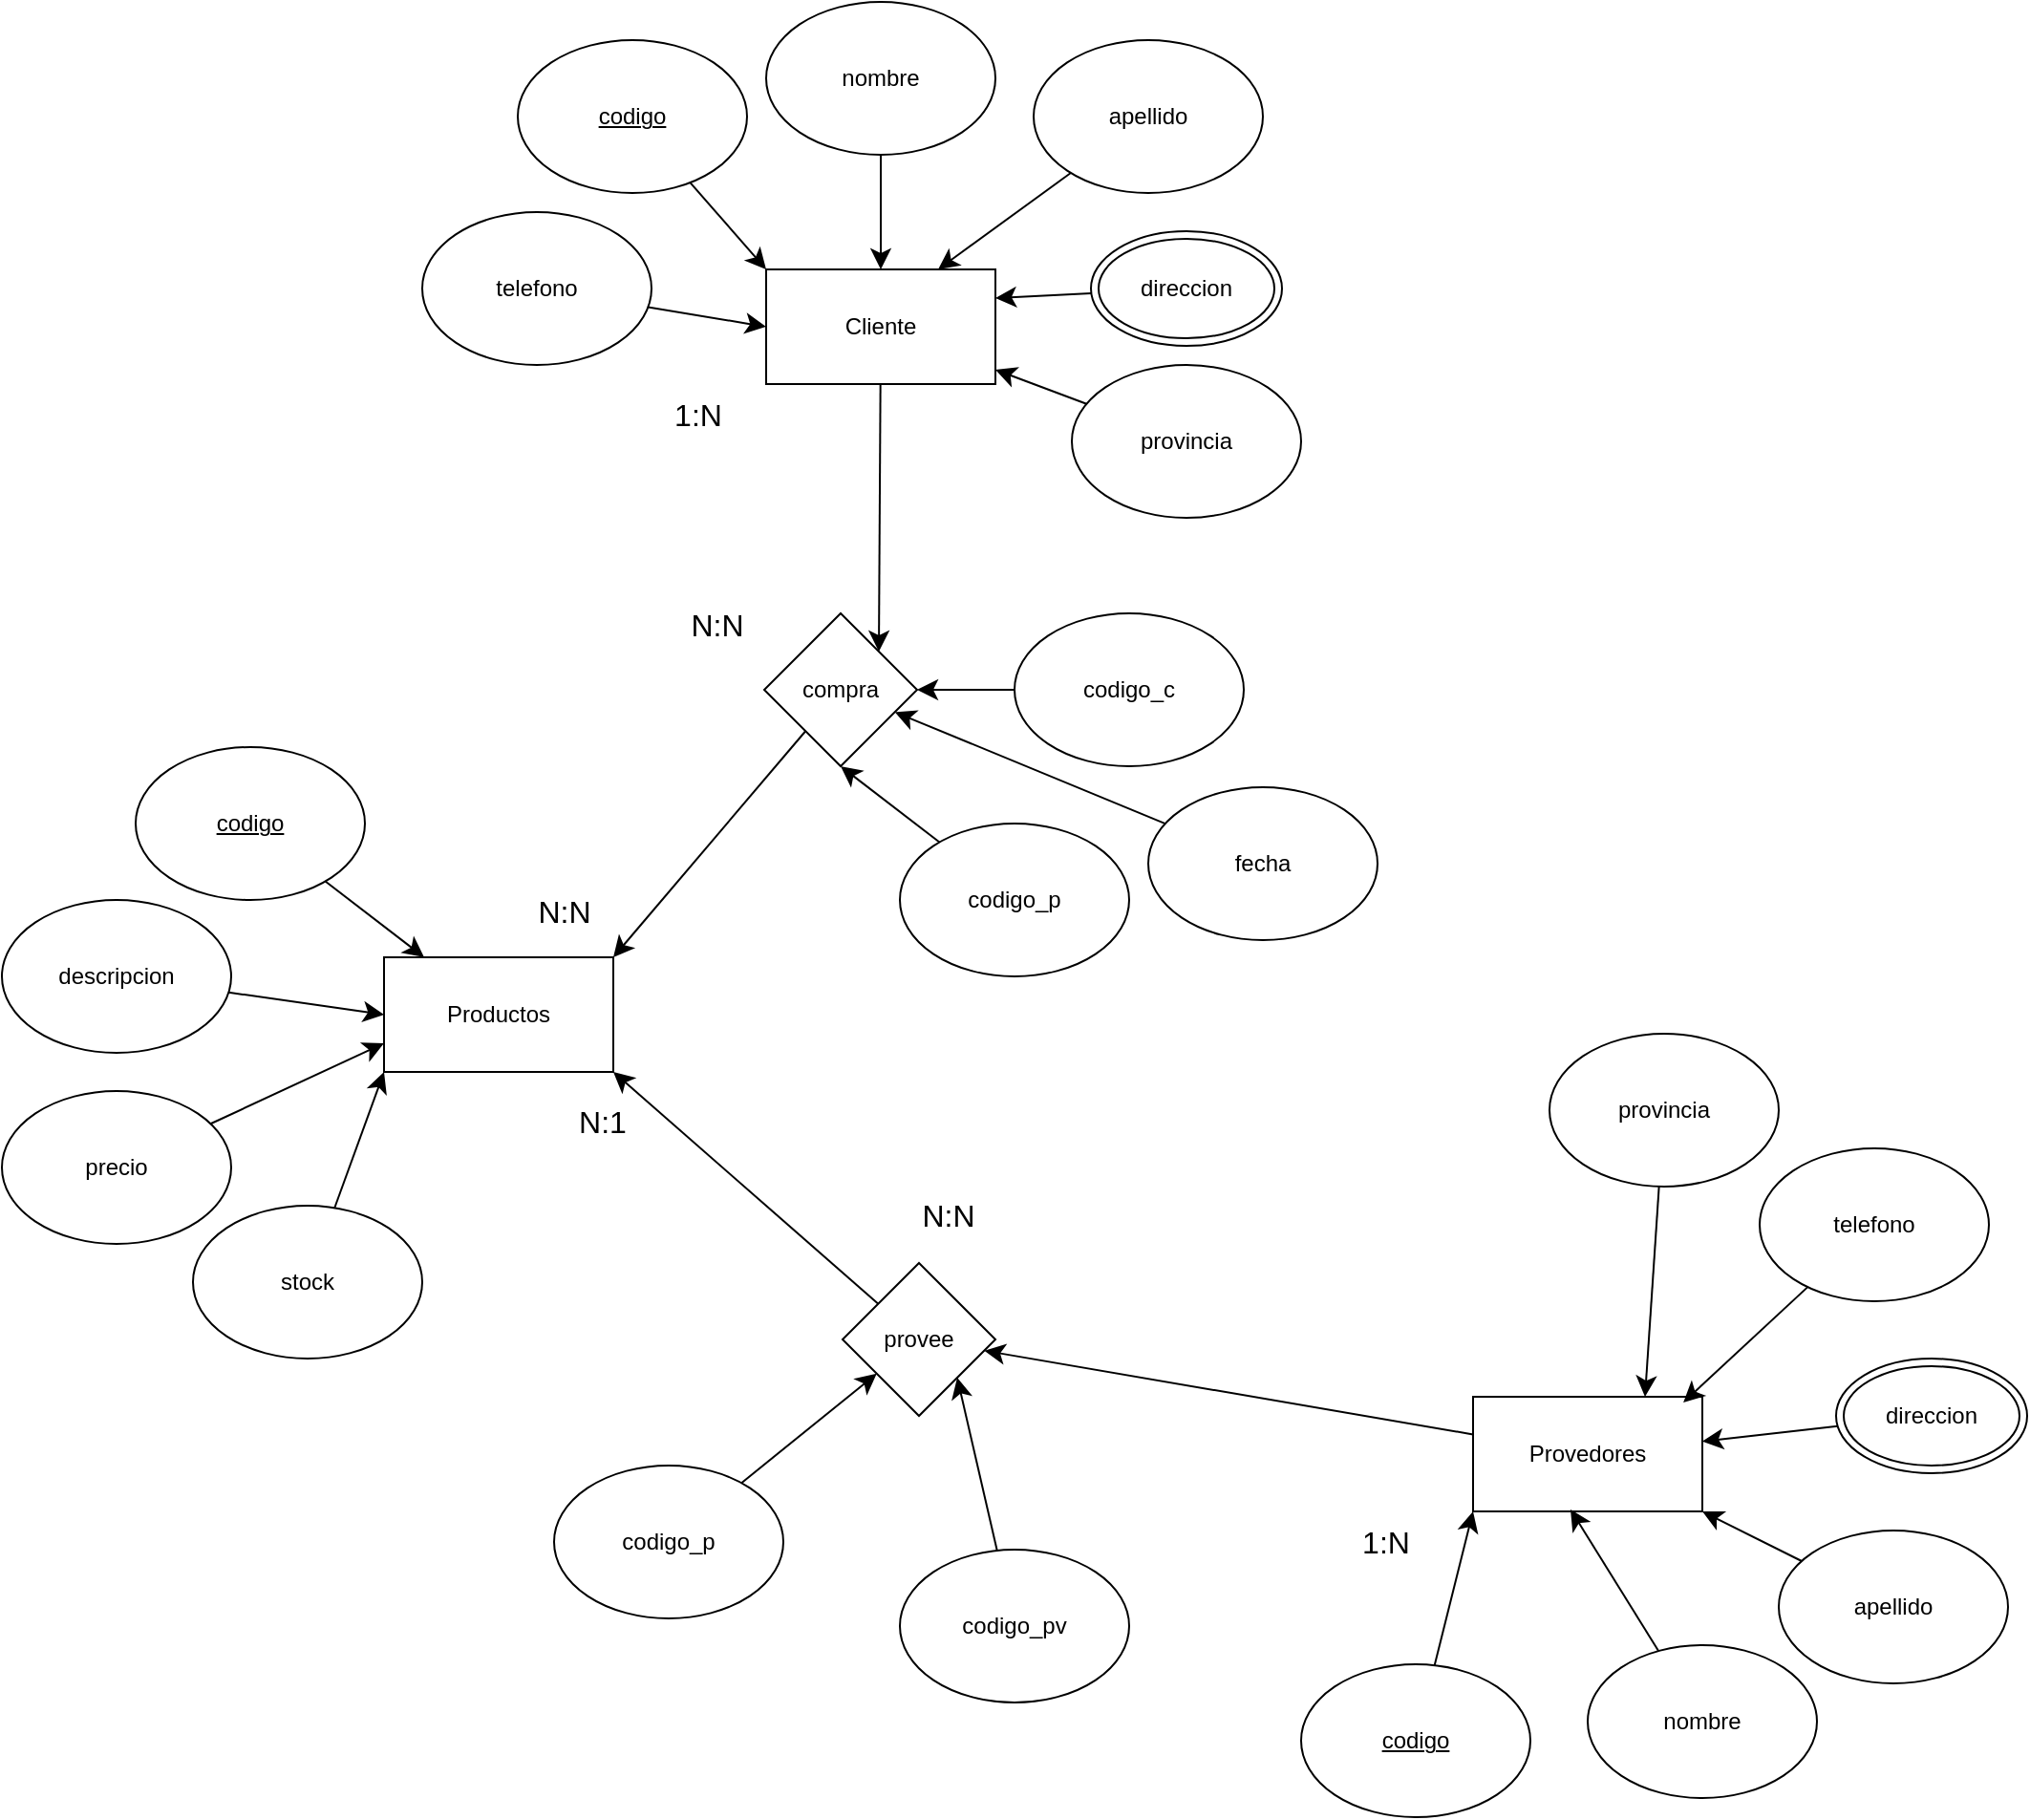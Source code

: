 <mxfile version="24.4.2" type="github">
  <diagram name="Page-1" id="xl90o_ncX3FtT9oaAQV7">
    <mxGraphModel dx="1572" dy="2018" grid="1" gridSize="10" guides="1" tooltips="1" connect="1" arrows="1" fold="1" page="0" pageScale="1" pageWidth="850" pageHeight="1100" math="0" shadow="0">
      <root>
        <mxCell id="0" />
        <mxCell id="1" parent="0" />
        <mxCell id="ApS_2ez4Vpegle8OtIUS-1" value="Productos" style="rounded=0;whiteSpace=wrap;html=1;gradientColor=none;" vertex="1" parent="1">
          <mxGeometry x="-190" y="-170" width="120" height="60" as="geometry" />
        </mxCell>
        <mxCell id="ApS_2ez4Vpegle8OtIUS-43" value="" style="edgeStyle=none;curved=1;rounded=0;orthogonalLoop=1;jettySize=auto;html=1;fontSize=12;startSize=8;endSize=8;entryX=1;entryY=0;entryDx=0;entryDy=0;" edge="1" parent="1" source="ApS_2ez4Vpegle8OtIUS-2" target="ApS_2ez4Vpegle8OtIUS-42">
          <mxGeometry relative="1" as="geometry">
            <mxPoint x="130" y="-390" as="targetPoint" />
          </mxGeometry>
        </mxCell>
        <mxCell id="ApS_2ez4Vpegle8OtIUS-2" value="Cliente" style="rounded=0;whiteSpace=wrap;html=1;gradientColor=none;" vertex="1" parent="1">
          <mxGeometry x="10" y="-530" width="120" height="60" as="geometry" />
        </mxCell>
        <mxCell id="ApS_2ez4Vpegle8OtIUS-38" value="" style="edgeStyle=none;curved=1;rounded=0;orthogonalLoop=1;jettySize=auto;html=1;fontSize=12;startSize=8;endSize=8;" edge="1" parent="1" source="ApS_2ez4Vpegle8OtIUS-3" target="ApS_2ez4Vpegle8OtIUS-37">
          <mxGeometry relative="1" as="geometry" />
        </mxCell>
        <mxCell id="ApS_2ez4Vpegle8OtIUS-3" value="Provedores" style="rounded=0;whiteSpace=wrap;html=1;gradientColor=none;" vertex="1" parent="1">
          <mxGeometry x="380" y="60" width="120" height="60" as="geometry" />
        </mxCell>
        <mxCell id="ApS_2ez4Vpegle8OtIUS-10" style="edgeStyle=none;curved=1;rounded=0;orthogonalLoop=1;jettySize=auto;html=1;fontSize=12;startSize=8;endSize=8;" edge="1" parent="1" source="ApS_2ez4Vpegle8OtIUS-4" target="ApS_2ez4Vpegle8OtIUS-1">
          <mxGeometry relative="1" as="geometry" />
        </mxCell>
        <mxCell id="ApS_2ez4Vpegle8OtIUS-4" value="&lt;u&gt;codigo&lt;/u&gt;" style="ellipse;whiteSpace=wrap;html=1;" vertex="1" parent="1">
          <mxGeometry x="-320" y="-280" width="120" height="80" as="geometry" />
        </mxCell>
        <mxCell id="ApS_2ez4Vpegle8OtIUS-14" style="edgeStyle=none;curved=1;rounded=0;orthogonalLoop=1;jettySize=auto;html=1;entryX=0;entryY=0;entryDx=0;entryDy=0;fontSize=12;startSize=8;endSize=8;" edge="1" parent="1" source="ApS_2ez4Vpegle8OtIUS-5" target="ApS_2ez4Vpegle8OtIUS-2">
          <mxGeometry relative="1" as="geometry" />
        </mxCell>
        <mxCell id="ApS_2ez4Vpegle8OtIUS-5" value="&lt;u&gt;codigo&lt;/u&gt;" style="ellipse;whiteSpace=wrap;html=1;" vertex="1" parent="1">
          <mxGeometry x="-120" y="-650" width="120" height="80" as="geometry" />
        </mxCell>
        <mxCell id="ApS_2ez4Vpegle8OtIUS-25" style="edgeStyle=none;curved=1;rounded=0;orthogonalLoop=1;jettySize=auto;html=1;entryX=0;entryY=1;entryDx=0;entryDy=0;fontSize=12;startSize=8;endSize=8;" edge="1" parent="1" source="ApS_2ez4Vpegle8OtIUS-6" target="ApS_2ez4Vpegle8OtIUS-3">
          <mxGeometry relative="1" as="geometry" />
        </mxCell>
        <mxCell id="ApS_2ez4Vpegle8OtIUS-6" value="&lt;u&gt;codigo&lt;/u&gt;" style="ellipse;whiteSpace=wrap;html=1;" vertex="1" parent="1">
          <mxGeometry x="290" y="200" width="120" height="80" as="geometry" />
        </mxCell>
        <mxCell id="ApS_2ez4Vpegle8OtIUS-11" style="edgeStyle=none;curved=1;rounded=0;orthogonalLoop=1;jettySize=auto;html=1;entryX=0;entryY=0.5;entryDx=0;entryDy=0;fontSize=12;startSize=8;endSize=8;" edge="1" parent="1" source="ApS_2ez4Vpegle8OtIUS-7" target="ApS_2ez4Vpegle8OtIUS-1">
          <mxGeometry relative="1" as="geometry" />
        </mxCell>
        <mxCell id="ApS_2ez4Vpegle8OtIUS-7" value="descripcion" style="ellipse;whiteSpace=wrap;html=1;" vertex="1" parent="1">
          <mxGeometry x="-390" y="-200" width="120" height="80" as="geometry" />
        </mxCell>
        <mxCell id="ApS_2ez4Vpegle8OtIUS-12" style="edgeStyle=none;curved=1;rounded=0;orthogonalLoop=1;jettySize=auto;html=1;entryX=0;entryY=0.75;entryDx=0;entryDy=0;fontSize=12;startSize=8;endSize=8;" edge="1" parent="1" source="ApS_2ez4Vpegle8OtIUS-8" target="ApS_2ez4Vpegle8OtIUS-1">
          <mxGeometry relative="1" as="geometry" />
        </mxCell>
        <mxCell id="ApS_2ez4Vpegle8OtIUS-8" value="precio" style="ellipse;whiteSpace=wrap;html=1;" vertex="1" parent="1">
          <mxGeometry x="-390" y="-100" width="120" height="80" as="geometry" />
        </mxCell>
        <mxCell id="ApS_2ez4Vpegle8OtIUS-13" style="edgeStyle=none;curved=1;rounded=0;orthogonalLoop=1;jettySize=auto;html=1;entryX=0;entryY=1;entryDx=0;entryDy=0;fontSize=12;startSize=8;endSize=8;" edge="1" parent="1" source="ApS_2ez4Vpegle8OtIUS-9" target="ApS_2ez4Vpegle8OtIUS-1">
          <mxGeometry relative="1" as="geometry" />
        </mxCell>
        <mxCell id="ApS_2ez4Vpegle8OtIUS-9" value="stock" style="ellipse;whiteSpace=wrap;html=1;" vertex="1" parent="1">
          <mxGeometry x="-290" y="-40" width="120" height="80" as="geometry" />
        </mxCell>
        <mxCell id="ApS_2ez4Vpegle8OtIUS-16" style="edgeStyle=none;curved=1;rounded=0;orthogonalLoop=1;jettySize=auto;html=1;entryX=0.5;entryY=0;entryDx=0;entryDy=0;fontSize=12;startSize=8;endSize=8;" edge="1" parent="1" source="ApS_2ez4Vpegle8OtIUS-15" target="ApS_2ez4Vpegle8OtIUS-2">
          <mxGeometry relative="1" as="geometry" />
        </mxCell>
        <mxCell id="ApS_2ez4Vpegle8OtIUS-15" value="nombre" style="ellipse;whiteSpace=wrap;html=1;" vertex="1" parent="1">
          <mxGeometry x="10" y="-670" width="120" height="80" as="geometry" />
        </mxCell>
        <mxCell id="ApS_2ez4Vpegle8OtIUS-18" style="edgeStyle=none;curved=1;rounded=0;orthogonalLoop=1;jettySize=auto;html=1;entryX=0.75;entryY=0;entryDx=0;entryDy=0;fontSize=12;startSize=8;endSize=8;" edge="1" parent="1" source="ApS_2ez4Vpegle8OtIUS-17" target="ApS_2ez4Vpegle8OtIUS-2">
          <mxGeometry relative="1" as="geometry" />
        </mxCell>
        <mxCell id="ApS_2ez4Vpegle8OtIUS-17" value="apellido" style="ellipse;whiteSpace=wrap;html=1;" vertex="1" parent="1">
          <mxGeometry x="150" y="-650" width="120" height="80" as="geometry" />
        </mxCell>
        <mxCell id="ApS_2ez4Vpegle8OtIUS-20" style="edgeStyle=none;curved=1;rounded=0;orthogonalLoop=1;jettySize=auto;html=1;entryX=1;entryY=0.25;entryDx=0;entryDy=0;fontSize=12;startSize=8;endSize=8;" edge="1" parent="1" source="ApS_2ez4Vpegle8OtIUS-19" target="ApS_2ez4Vpegle8OtIUS-2">
          <mxGeometry relative="1" as="geometry" />
        </mxCell>
        <mxCell id="ApS_2ez4Vpegle8OtIUS-19" value="direccion" style="ellipse;shape=doubleEllipse;whiteSpace=wrap;html=1;" vertex="1" parent="1">
          <mxGeometry x="180" y="-550" width="100" height="60" as="geometry" />
        </mxCell>
        <mxCell id="ApS_2ez4Vpegle8OtIUS-22" style="edgeStyle=none;curved=1;rounded=0;orthogonalLoop=1;jettySize=auto;html=1;fontSize=12;startSize=8;endSize=8;" edge="1" parent="1" source="ApS_2ez4Vpegle8OtIUS-21" target="ApS_2ez4Vpegle8OtIUS-2">
          <mxGeometry relative="1" as="geometry" />
        </mxCell>
        <mxCell id="ApS_2ez4Vpegle8OtIUS-21" value="provincia" style="ellipse;whiteSpace=wrap;html=1;" vertex="1" parent="1">
          <mxGeometry x="170" y="-480" width="120" height="80" as="geometry" />
        </mxCell>
        <mxCell id="ApS_2ez4Vpegle8OtIUS-24" style="edgeStyle=none;curved=1;rounded=0;orthogonalLoop=1;jettySize=auto;html=1;entryX=0;entryY=0.5;entryDx=0;entryDy=0;fontSize=12;startSize=8;endSize=8;" edge="1" parent="1" source="ApS_2ez4Vpegle8OtIUS-23" target="ApS_2ez4Vpegle8OtIUS-2">
          <mxGeometry relative="1" as="geometry" />
        </mxCell>
        <mxCell id="ApS_2ez4Vpegle8OtIUS-23" value="telefono" style="ellipse;whiteSpace=wrap;html=1;" vertex="1" parent="1">
          <mxGeometry x="-170" y="-560" width="120" height="80" as="geometry" />
        </mxCell>
        <mxCell id="ApS_2ez4Vpegle8OtIUS-26" value="nombre" style="ellipse;whiteSpace=wrap;html=1;" vertex="1" parent="1">
          <mxGeometry x="440" y="190" width="120" height="80" as="geometry" />
        </mxCell>
        <mxCell id="ApS_2ez4Vpegle8OtIUS-27" style="edgeStyle=none;curved=1;rounded=0;orthogonalLoop=1;jettySize=auto;html=1;entryX=0.425;entryY=0.983;entryDx=0;entryDy=0;entryPerimeter=0;fontSize=12;startSize=8;endSize=8;" edge="1" parent="1" source="ApS_2ez4Vpegle8OtIUS-26" target="ApS_2ez4Vpegle8OtIUS-3">
          <mxGeometry relative="1" as="geometry" />
        </mxCell>
        <mxCell id="ApS_2ez4Vpegle8OtIUS-29" style="edgeStyle=none;curved=1;rounded=0;orthogonalLoop=1;jettySize=auto;html=1;fontSize=12;startSize=8;endSize=8;" edge="1" parent="1" source="ApS_2ez4Vpegle8OtIUS-28" target="ApS_2ez4Vpegle8OtIUS-3">
          <mxGeometry relative="1" as="geometry" />
        </mxCell>
        <mxCell id="ApS_2ez4Vpegle8OtIUS-28" value="apellido" style="ellipse;whiteSpace=wrap;html=1;" vertex="1" parent="1">
          <mxGeometry x="540" y="130" width="120" height="80" as="geometry" />
        </mxCell>
        <mxCell id="ApS_2ez4Vpegle8OtIUS-35" style="edgeStyle=none;curved=1;rounded=0;orthogonalLoop=1;jettySize=auto;html=1;fontSize=12;startSize=8;endSize=8;" edge="1" parent="1" source="ApS_2ez4Vpegle8OtIUS-31" target="ApS_2ez4Vpegle8OtIUS-3">
          <mxGeometry relative="1" as="geometry" />
        </mxCell>
        <mxCell id="ApS_2ez4Vpegle8OtIUS-31" value="direccion" style="ellipse;shape=doubleEllipse;whiteSpace=wrap;html=1;" vertex="1" parent="1">
          <mxGeometry x="570" y="40" width="100" height="60" as="geometry" />
        </mxCell>
        <mxCell id="ApS_2ez4Vpegle8OtIUS-33" value="telefono" style="ellipse;whiteSpace=wrap;html=1;" vertex="1" parent="1">
          <mxGeometry x="530" y="-70" width="120" height="80" as="geometry" />
        </mxCell>
        <mxCell id="ApS_2ez4Vpegle8OtIUS-34" style="edgeStyle=none;curved=1;rounded=0;orthogonalLoop=1;jettySize=auto;html=1;entryX=0.917;entryY=0.05;entryDx=0;entryDy=0;entryPerimeter=0;fontSize=12;startSize=8;endSize=8;" edge="1" parent="1" source="ApS_2ez4Vpegle8OtIUS-33" target="ApS_2ez4Vpegle8OtIUS-3">
          <mxGeometry relative="1" as="geometry" />
        </mxCell>
        <mxCell id="ApS_2ez4Vpegle8OtIUS-41" style="edgeStyle=none;curved=1;rounded=0;orthogonalLoop=1;jettySize=auto;html=1;entryX=1;entryY=1;entryDx=0;entryDy=0;fontSize=12;startSize=8;endSize=8;" edge="1" parent="1" source="ApS_2ez4Vpegle8OtIUS-37" target="ApS_2ez4Vpegle8OtIUS-1">
          <mxGeometry relative="1" as="geometry" />
        </mxCell>
        <mxCell id="ApS_2ez4Vpegle8OtIUS-37" value="provee" style="rhombus;whiteSpace=wrap;html=1;rounded=0;gradientColor=none;" vertex="1" parent="1">
          <mxGeometry x="50" y="-10" width="80" height="80" as="geometry" />
        </mxCell>
        <mxCell id="ApS_2ez4Vpegle8OtIUS-40" style="edgeStyle=none;curved=1;rounded=0;orthogonalLoop=1;jettySize=auto;html=1;entryX=0.75;entryY=0;entryDx=0;entryDy=0;fontSize=12;startSize=8;endSize=8;" edge="1" parent="1" source="ApS_2ez4Vpegle8OtIUS-39" target="ApS_2ez4Vpegle8OtIUS-3">
          <mxGeometry relative="1" as="geometry" />
        </mxCell>
        <mxCell id="ApS_2ez4Vpegle8OtIUS-39" value="provincia" style="ellipse;whiteSpace=wrap;html=1;" vertex="1" parent="1">
          <mxGeometry x="420" y="-130" width="120" height="80" as="geometry" />
        </mxCell>
        <mxCell id="ApS_2ez4Vpegle8OtIUS-44" style="edgeStyle=none;curved=1;rounded=0;orthogonalLoop=1;jettySize=auto;html=1;entryX=1;entryY=0;entryDx=0;entryDy=0;fontSize=12;startSize=8;endSize=8;" edge="1" parent="1" source="ApS_2ez4Vpegle8OtIUS-42" target="ApS_2ez4Vpegle8OtIUS-1">
          <mxGeometry relative="1" as="geometry" />
        </mxCell>
        <mxCell id="ApS_2ez4Vpegle8OtIUS-42" value="compra" style="rhombus;whiteSpace=wrap;html=1;rounded=0;gradientColor=none;" vertex="1" parent="1">
          <mxGeometry x="9" y="-350" width="80" height="80" as="geometry" />
        </mxCell>
        <mxCell id="ApS_2ez4Vpegle8OtIUS-45" value="1:N" style="text;html=1;align=center;verticalAlign=middle;resizable=0;points=[];autosize=1;strokeColor=none;fillColor=none;fontSize=16;" vertex="1" parent="1">
          <mxGeometry x="-51" y="-469" width="50" height="30" as="geometry" />
        </mxCell>
        <mxCell id="ApS_2ez4Vpegle8OtIUS-46" value="N:N" style="text;html=1;align=center;verticalAlign=middle;resizable=0;points=[];autosize=1;strokeColor=none;fillColor=none;fontSize=16;" vertex="1" parent="1">
          <mxGeometry x="-121" y="-209" width="50" height="30" as="geometry" />
        </mxCell>
        <mxCell id="ApS_2ez4Vpegle8OtIUS-47" value="N:N" style="text;html=1;align=center;verticalAlign=middle;resizable=0;points=[];autosize=1;strokeColor=none;fillColor=none;fontSize=16;" vertex="1" parent="1">
          <mxGeometry x="-41" y="-359" width="50" height="30" as="geometry" />
        </mxCell>
        <mxCell id="ApS_2ez4Vpegle8OtIUS-51" style="edgeStyle=none;curved=1;rounded=0;orthogonalLoop=1;jettySize=auto;html=1;entryX=1;entryY=0.5;entryDx=0;entryDy=0;fontSize=12;startSize=8;endSize=8;" edge="1" parent="1" source="ApS_2ez4Vpegle8OtIUS-48" target="ApS_2ez4Vpegle8OtIUS-42">
          <mxGeometry relative="1" as="geometry" />
        </mxCell>
        <mxCell id="ApS_2ez4Vpegle8OtIUS-48" value="codigo_c" style="ellipse;whiteSpace=wrap;html=1;" vertex="1" parent="1">
          <mxGeometry x="140" y="-350" width="120" height="80" as="geometry" />
        </mxCell>
        <mxCell id="ApS_2ez4Vpegle8OtIUS-50" style="edgeStyle=none;curved=1;rounded=0;orthogonalLoop=1;jettySize=auto;html=1;entryX=0.5;entryY=1;entryDx=0;entryDy=0;fontSize=12;startSize=8;endSize=8;" edge="1" parent="1" source="ApS_2ez4Vpegle8OtIUS-49" target="ApS_2ez4Vpegle8OtIUS-42">
          <mxGeometry relative="1" as="geometry" />
        </mxCell>
        <mxCell id="ApS_2ez4Vpegle8OtIUS-49" value="codigo_p" style="ellipse;whiteSpace=wrap;html=1;" vertex="1" parent="1">
          <mxGeometry x="80" y="-240" width="120" height="80" as="geometry" />
        </mxCell>
        <mxCell id="ApS_2ez4Vpegle8OtIUS-53" style="edgeStyle=none;curved=1;rounded=0;orthogonalLoop=1;jettySize=auto;html=1;fontSize=12;startSize=8;endSize=8;" edge="1" parent="1" source="ApS_2ez4Vpegle8OtIUS-52" target="ApS_2ez4Vpegle8OtIUS-42">
          <mxGeometry relative="1" as="geometry" />
        </mxCell>
        <mxCell id="ApS_2ez4Vpegle8OtIUS-52" value="fecha" style="ellipse;whiteSpace=wrap;html=1;" vertex="1" parent="1">
          <mxGeometry x="210" y="-259" width="120" height="80" as="geometry" />
        </mxCell>
        <mxCell id="ApS_2ez4Vpegle8OtIUS-54" value="1:N" style="text;html=1;align=center;verticalAlign=middle;resizable=0;points=[];autosize=1;strokeColor=none;fillColor=none;fontSize=16;" vertex="1" parent="1">
          <mxGeometry x="309" y="121" width="50" height="30" as="geometry" />
        </mxCell>
        <mxCell id="ApS_2ez4Vpegle8OtIUS-55" value="N:1" style="text;html=1;align=center;verticalAlign=middle;resizable=0;points=[];autosize=1;strokeColor=none;fillColor=none;fontSize=16;" vertex="1" parent="1">
          <mxGeometry x="-101" y="-99" width="50" height="30" as="geometry" />
        </mxCell>
        <mxCell id="ApS_2ez4Vpegle8OtIUS-56" value="N:N" style="text;html=1;align=center;verticalAlign=middle;resizable=0;points=[];autosize=1;strokeColor=none;fillColor=none;fontSize=16;" vertex="1" parent="1">
          <mxGeometry x="80" y="-50" width="50" height="30" as="geometry" />
        </mxCell>
        <mxCell id="ApS_2ez4Vpegle8OtIUS-59" style="edgeStyle=none;curved=1;rounded=0;orthogonalLoop=1;jettySize=auto;html=1;fontSize=12;startSize=8;endSize=8;" edge="1" parent="1" source="ApS_2ez4Vpegle8OtIUS-57" target="ApS_2ez4Vpegle8OtIUS-37">
          <mxGeometry relative="1" as="geometry" />
        </mxCell>
        <mxCell id="ApS_2ez4Vpegle8OtIUS-57" value="codigo_p" style="ellipse;whiteSpace=wrap;html=1;" vertex="1" parent="1">
          <mxGeometry x="-101" y="96" width="120" height="80" as="geometry" />
        </mxCell>
        <mxCell id="ApS_2ez4Vpegle8OtIUS-61" style="edgeStyle=none;curved=1;rounded=0;orthogonalLoop=1;jettySize=auto;html=1;entryX=1;entryY=1;entryDx=0;entryDy=0;fontSize=12;startSize=8;endSize=8;" edge="1" parent="1" source="ApS_2ez4Vpegle8OtIUS-60" target="ApS_2ez4Vpegle8OtIUS-37">
          <mxGeometry relative="1" as="geometry" />
        </mxCell>
        <mxCell id="ApS_2ez4Vpegle8OtIUS-60" value="codigo_pv" style="ellipse;whiteSpace=wrap;html=1;" vertex="1" parent="1">
          <mxGeometry x="80" y="140" width="120" height="80" as="geometry" />
        </mxCell>
      </root>
    </mxGraphModel>
  </diagram>
</mxfile>
